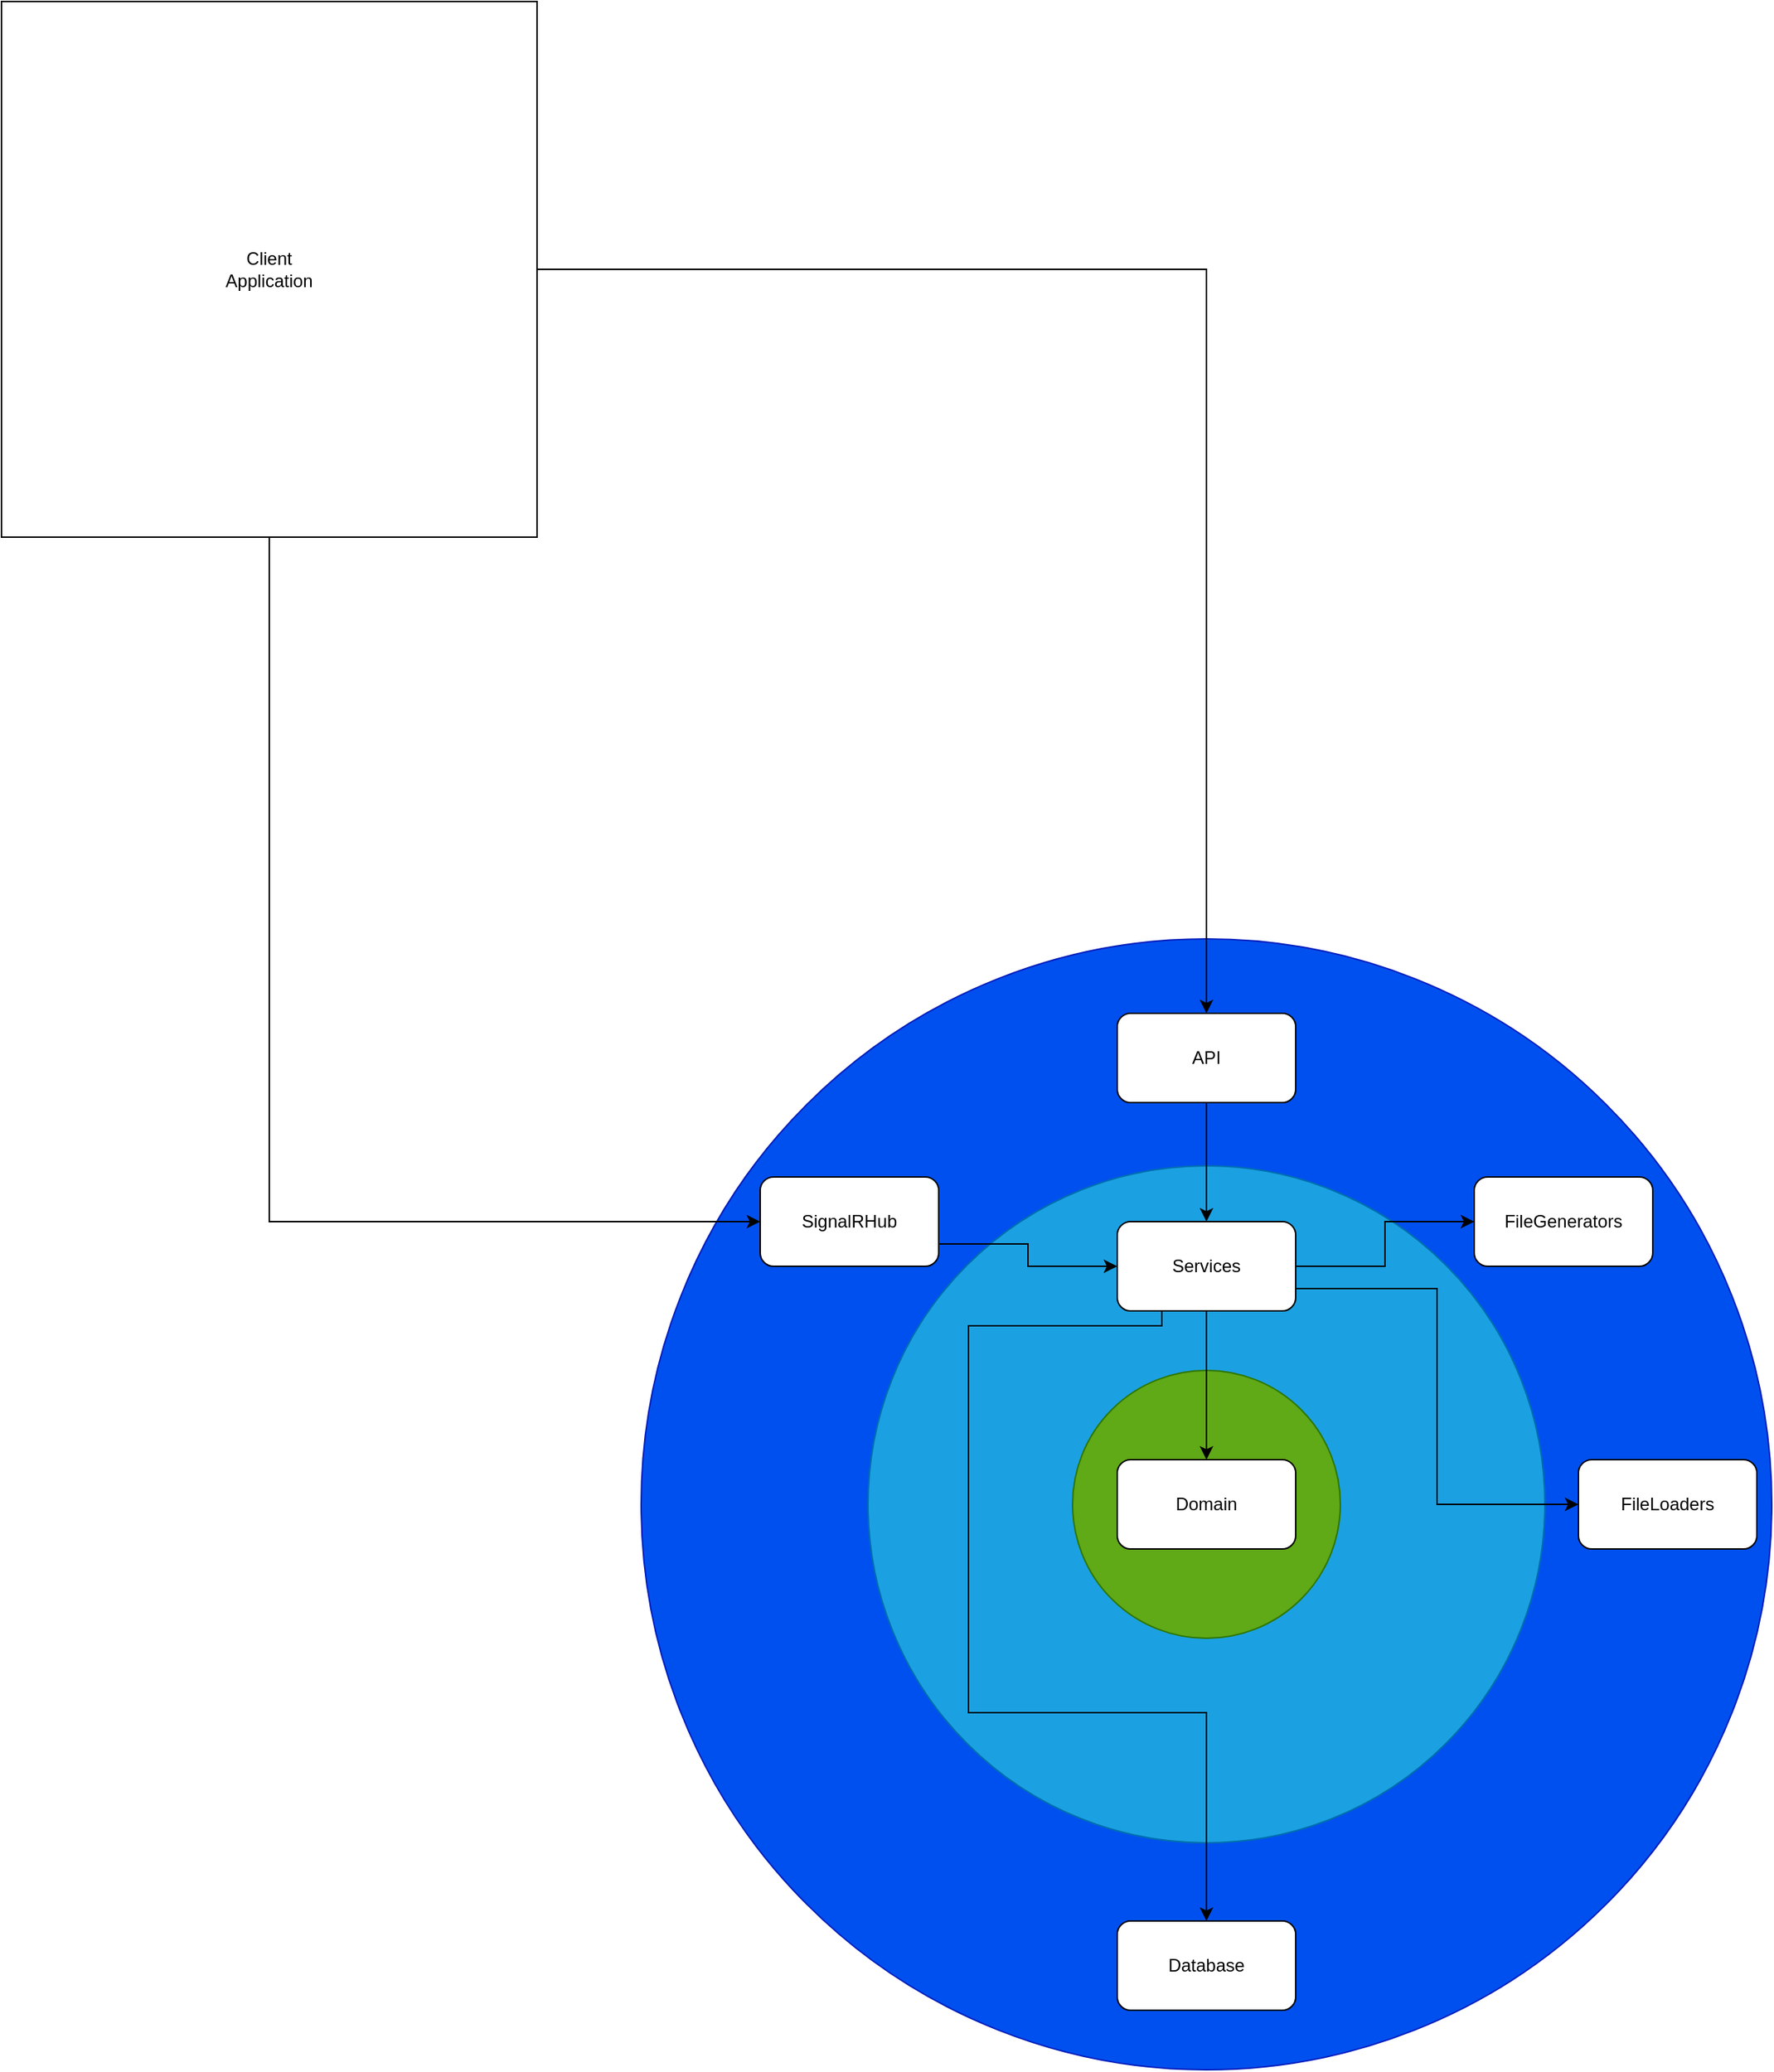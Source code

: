 <mxfile version="21.6.5" type="device">
  <diagram name="Page-1" id="txDY4BDr1NfvWxJQTQll">
    <mxGraphModel dx="2803" dy="1961" grid="1" gridSize="10" guides="1" tooltips="1" connect="1" arrows="1" fold="1" page="0" pageScale="1" pageWidth="1169" pageHeight="1654" background="none" math="0" shadow="0">
      <root>
        <mxCell id="0" />
        <mxCell id="1" parent="0" />
        <mxCell id="jRGV8-mMHsfEP5IWuwoS-2" value="" style="ellipse;whiteSpace=wrap;html=1;fillColor=#0050ef;fontColor=#ffffff;strokeColor=#001DBC;" vertex="1" parent="1">
          <mxGeometry x="20" y="50" width="760" height="760" as="geometry" />
        </mxCell>
        <mxCell id="jRGV8-mMHsfEP5IWuwoS-1" value="" style="ellipse;whiteSpace=wrap;html=1;fillColor=#1ba1e2;fontColor=#ffffff;strokeColor=#006EAF;" vertex="1" parent="1">
          <mxGeometry x="172.5" y="202.5" width="455" height="455" as="geometry" />
        </mxCell>
        <mxCell id="y5y_J3sVo0vX5Waw7YzY-4" value="" style="ellipse;whiteSpace=wrap;html=1;fillColor=#60a917;fontColor=#ffffff;strokeColor=#2D7600;" parent="1" vertex="1">
          <mxGeometry x="310" y="340" width="180" height="180" as="geometry" />
        </mxCell>
        <mxCell id="y5y_J3sVo0vX5Waw7YzY-1" value="Domain" style="rounded=1;whiteSpace=wrap;html=1;" parent="1" vertex="1">
          <mxGeometry x="340" y="400" width="120" height="60" as="geometry" />
        </mxCell>
        <mxCell id="jRGV8-mMHsfEP5IWuwoS-10" style="edgeStyle=orthogonalEdgeStyle;rounded=0;orthogonalLoop=1;jettySize=auto;html=1;exitX=1;exitY=0.5;exitDx=0;exitDy=0;entryX=0;entryY=0.5;entryDx=0;entryDy=0;" edge="1" parent="1" source="y5y_J3sVo0vX5Waw7YzY-2" target="jRGV8-mMHsfEP5IWuwoS-3">
          <mxGeometry relative="1" as="geometry" />
        </mxCell>
        <mxCell id="jRGV8-mMHsfEP5IWuwoS-11" style="edgeStyle=orthogonalEdgeStyle;rounded=0;orthogonalLoop=1;jettySize=auto;html=1;exitX=0.5;exitY=1;exitDx=0;exitDy=0;entryX=0.5;entryY=0;entryDx=0;entryDy=0;" edge="1" parent="1" source="y5y_J3sVo0vX5Waw7YzY-2" target="y5y_J3sVo0vX5Waw7YzY-1">
          <mxGeometry relative="1" as="geometry" />
        </mxCell>
        <mxCell id="jRGV8-mMHsfEP5IWuwoS-13" style="edgeStyle=orthogonalEdgeStyle;rounded=0;orthogonalLoop=1;jettySize=auto;html=1;exitX=1;exitY=0.75;exitDx=0;exitDy=0;entryX=0;entryY=0.5;entryDx=0;entryDy=0;" edge="1" parent="1" source="y5y_J3sVo0vX5Waw7YzY-2" target="jRGV8-mMHsfEP5IWuwoS-12">
          <mxGeometry relative="1" as="geometry" />
        </mxCell>
        <mxCell id="jRGV8-mMHsfEP5IWuwoS-15" style="edgeStyle=orthogonalEdgeStyle;rounded=0;orthogonalLoop=1;jettySize=auto;html=1;exitX=0.25;exitY=1;exitDx=0;exitDy=0;entryX=0.5;entryY=0;entryDx=0;entryDy=0;" edge="1" parent="1" source="y5y_J3sVo0vX5Waw7YzY-2" target="jRGV8-mMHsfEP5IWuwoS-14">
          <mxGeometry relative="1" as="geometry">
            <mxPoint x="340" y="310" as="sourcePoint" />
            <mxPoint x="410" y="690" as="targetPoint" />
            <Array as="points">
              <mxPoint x="370" y="310" />
              <mxPoint x="240" y="310" />
              <mxPoint x="240" y="570" />
              <mxPoint x="400" y="570" />
            </Array>
          </mxGeometry>
        </mxCell>
        <mxCell id="y5y_J3sVo0vX5Waw7YzY-2" value="Services" style="rounded=1;whiteSpace=wrap;html=1;" parent="1" vertex="1">
          <mxGeometry x="340" y="240" width="120" height="60" as="geometry" />
        </mxCell>
        <mxCell id="jRGV8-mMHsfEP5IWuwoS-8" style="edgeStyle=orthogonalEdgeStyle;rounded=0;orthogonalLoop=1;jettySize=auto;html=1;exitX=0.5;exitY=1;exitDx=0;exitDy=0;entryX=0.5;entryY=0;entryDx=0;entryDy=0;" edge="1" parent="1" source="y5y_J3sVo0vX5Waw7YzY-3" target="y5y_J3sVo0vX5Waw7YzY-2">
          <mxGeometry relative="1" as="geometry" />
        </mxCell>
        <mxCell id="y5y_J3sVo0vX5Waw7YzY-3" value="API" style="rounded=1;whiteSpace=wrap;html=1;shadow=0;glass=0;" parent="1" vertex="1">
          <mxGeometry x="340" y="100" width="120" height="60" as="geometry" />
        </mxCell>
        <mxCell id="jRGV8-mMHsfEP5IWuwoS-3" value="FileGenerators" style="rounded=1;whiteSpace=wrap;html=1;" vertex="1" parent="1">
          <mxGeometry x="580" y="210" width="120" height="60" as="geometry" />
        </mxCell>
        <mxCell id="jRGV8-mMHsfEP5IWuwoS-7" style="edgeStyle=orthogonalEdgeStyle;rounded=0;orthogonalLoop=1;jettySize=auto;html=1;exitX=1;exitY=0.75;exitDx=0;exitDy=0;entryX=0;entryY=0.5;entryDx=0;entryDy=0;" edge="1" parent="1" source="jRGV8-mMHsfEP5IWuwoS-5" target="y5y_J3sVo0vX5Waw7YzY-2">
          <mxGeometry relative="1" as="geometry" />
        </mxCell>
        <mxCell id="jRGV8-mMHsfEP5IWuwoS-5" value="SignalRHub" style="rounded=1;whiteSpace=wrap;html=1;" vertex="1" parent="1">
          <mxGeometry x="100" y="210" width="120" height="60" as="geometry" />
        </mxCell>
        <mxCell id="jRGV8-mMHsfEP5IWuwoS-12" value="FileLoaders" style="rounded=1;whiteSpace=wrap;html=1;" vertex="1" parent="1">
          <mxGeometry x="650" y="400" width="120" height="60" as="geometry" />
        </mxCell>
        <mxCell id="jRGV8-mMHsfEP5IWuwoS-14" value="Database" style="rounded=1;whiteSpace=wrap;html=1;" vertex="1" parent="1">
          <mxGeometry x="340" y="710" width="120" height="60" as="geometry" />
        </mxCell>
        <mxCell id="jRGV8-mMHsfEP5IWuwoS-17" style="edgeStyle=orthogonalEdgeStyle;rounded=0;orthogonalLoop=1;jettySize=auto;html=1;exitX=0.5;exitY=1;exitDx=0;exitDy=0;entryX=0;entryY=0.5;entryDx=0;entryDy=0;" edge="1" parent="1" source="jRGV8-mMHsfEP5IWuwoS-16" target="jRGV8-mMHsfEP5IWuwoS-5">
          <mxGeometry relative="1" as="geometry" />
        </mxCell>
        <mxCell id="jRGV8-mMHsfEP5IWuwoS-18" style="edgeStyle=orthogonalEdgeStyle;rounded=0;orthogonalLoop=1;jettySize=auto;html=1;exitX=1;exitY=0.5;exitDx=0;exitDy=0;entryX=0.5;entryY=0;entryDx=0;entryDy=0;" edge="1" parent="1" source="jRGV8-mMHsfEP5IWuwoS-16" target="y5y_J3sVo0vX5Waw7YzY-3">
          <mxGeometry relative="1" as="geometry" />
        </mxCell>
        <mxCell id="jRGV8-mMHsfEP5IWuwoS-16" value="Client&lt;br&gt;Application" style="whiteSpace=wrap;html=1;aspect=fixed;" vertex="1" parent="1">
          <mxGeometry x="-410" y="-580" width="360" height="360" as="geometry" />
        </mxCell>
      </root>
    </mxGraphModel>
  </diagram>
</mxfile>
